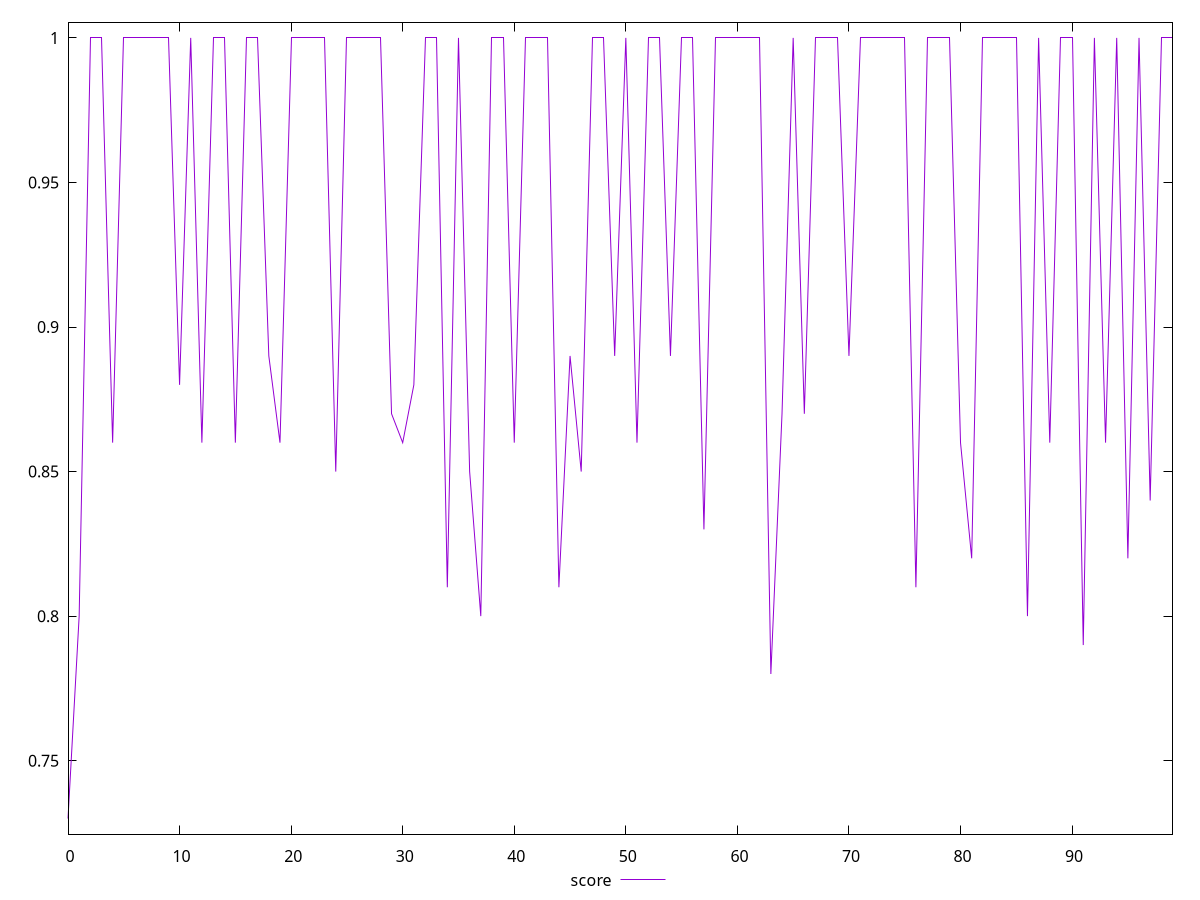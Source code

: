 reset

$score <<EOF
0 0.73
1 0.8
2 1
3 1
4 0.86
5 1
6 1
7 1
8 1
9 1
10 0.88
11 1
12 0.86
13 1
14 1
15 0.86
16 1
17 1
18 0.89
19 0.86
20 1
21 1
22 1
23 1
24 0.85
25 1
26 1
27 1
28 1
29 0.87
30 0.86
31 0.88
32 1
33 1
34 0.81
35 1
36 0.85
37 0.8
38 1
39 1
40 0.86
41 1
42 1
43 1
44 0.81
45 0.89
46 0.85
47 1
48 1
49 0.89
50 1
51 0.86
52 1
53 1
54 0.89
55 1
56 1
57 0.83
58 1
59 1
60 1
61 1
62 1
63 0.78
64 0.87
65 1
66 0.87
67 1
68 1
69 1
70 0.89
71 1
72 1
73 1
74 1
75 1
76 0.81
77 1
78 1
79 1
80 0.86
81 0.82
82 1
83 1
84 1
85 1
86 0.8
87 1
88 0.86
89 1
90 1
91 0.79
92 1
93 0.86
94 1
95 0.82
96 1
97 0.84
98 1
99 1
EOF

set key outside below
set xrange [0:99]
set yrange [0.7246:1.0054]
set trange [0.7246:1.0054]
set terminal svg size 640, 500 enhanced background rgb 'white'
set output "report_00019_2021-02-10T18-14-37.922Z//uses-rel-preconnect/samples/pages+cached+noadtech+nomedia/score/values.svg"

plot $score title "score" with line

reset
